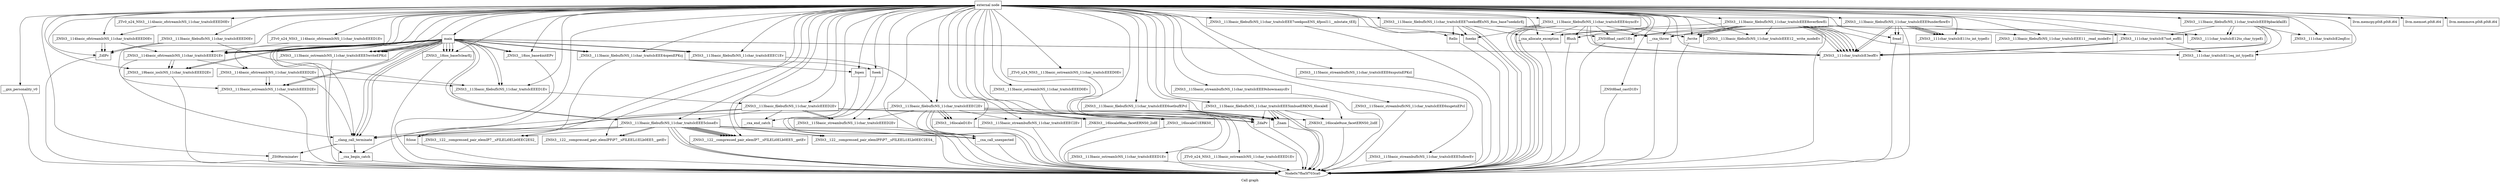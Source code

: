 digraph "Call graph" {
	label="Call graph";

	Node0x7fba5f703c70 [shape=record,label="{external node}"];
	Node0x7fba5f703c70 -> Node0x7fba5f703d00;
	Node0x7fba5f703c70 -> Node0x7fba5f704040;
	Node0x7fba5f703c70 -> Node0x7fba5f703f00;
	Node0x7fba5f703c70 -> Node0x7fba5f704260;
	Node0x7fba5f703c70 -> Node0x7fba5f704230;
	Node0x7fba5f703c70 -> Node0x7fba5f704290;
	Node0x7fba5f703c70 -> Node0x7fba5f704590;
	Node0x7fba5f703c70 -> Node0x7fba5f704380;
	Node0x7fba5f703c70 -> Node0x7fba5f7041d0;
	Node0x7fba5f703c70 -> Node0x7fba5f704490;
	Node0x7fba5f703c70 -> Node0x7fba5f704510;
	Node0x7fba5f703c70 -> Node0x7fba5f7048b0;
	Node0x7fba5f703c70 -> Node0x7fba5f704930;
	Node0x7fba5f703c70 -> Node0x7fba5f7049b0;
	Node0x7fba5f703c70 -> Node0x7fba5f704a30;
	Node0x7fba5f703c70 -> Node0x7fba5f704b90;
	Node0x7fba5f703c70 -> Node0x7fba5f704110;
	Node0x7fba5f703c70 -> Node0x7fba5f704170;
	Node0x7fba5f703c70 -> Node0x7fba5f7046b0;
	Node0x7fba5f703c70 -> Node0x7fba5f7040a0;
	Node0x7fba5f703c70 -> Node0x7fba5f704770;
	Node0x7fba5f703c70 -> Node0x7fba5f704850;
	Node0x7fba5f703c70 -> Node0x7fba5f704bf0;
	Node0x7fba5f703c70 -> Node0x7fba5f704f00;
	Node0x7fba5f703c70 -> Node0x7fba5f705050;
	Node0x7fba5f703c70 -> Node0x7fba5f7052e0;
	Node0x7fba5f703c70 -> Node0x7fba5f705380;
	Node0x7fba5f703c70 -> Node0x7fba5f705710;
	Node0x7fba5f703c70 -> Node0x7fba5f705500;
	Node0x7fba5f703c70 -> Node0x7fba5f705870;
	Node0x7fba5f703c70 -> Node0x7fba5f7058d0;
	Node0x7fba5f703c70 -> Node0x7fba5f705bd0;
	Node0x7fba5f703c70 -> Node0x7fba5f705d60;
	Node0x7fba5f703c70 -> Node0x7fba5f705dc0;
	Node0x7fba5f703c70 -> Node0x7fba5f7062e0;
	Node0x7fba5f703c70 -> Node0x7fba5f706340;
	Node0x7fba5f703c70 -> Node0x7fba5f704e80;
	Node0x7fba5f703c70 -> Node0x7fba5f704d20;
	Node0x7fba5f703c70 -> Node0x7fba5f704d80;
	Node0x7fba5f703c70 -> Node0x7fba5f704e20;
	Node0x7fba5f703c70 -> Node0x7fba5f704fb0;
	Node0x7fba5f703c70 -> Node0x7fba5f704f50;
	Node0x7fba5f703c70 -> Node0x7fba5f704ab0;
	Node0x7fba5f703c70 -> Node0x7fba5f705190;
	Node0x7fba5f703c70 -> Node0x7fba5f7050b0;
	Node0x7fba5f703c70 -> Node0x7fba5f705650;
	Node0x7fba5f703c70 -> Node0x7fba5f7056b0;
	Node0x7fba5f703c70 -> Node0x7fba5f7064c0;
	Node0x7fba5f703c70 -> Node0x7fba5f7053e0;
	Node0x7fba5f703c70 -> Node0x7fba5f705440;
	Node0x7fba5f703c70 -> Node0x7fba5f706560;
	Node0x7fba5f703c70 -> Node0x7fba5f7054a0;
	Node0x7fba5f703c70 -> Node0x7fba5f706600;
	Node0x7fba5f703c70 -> Node0x7fba5f703e00;
	Node0x7fba5f703c70 -> Node0x7fba5f705940;
	Node0x7fba5f703c70 -> Node0x7fba5f7059a0;
	Node0x7fba5f703c70 -> Node0x7fba5f705c30;
	Node0x7fba5f703c70 -> Node0x7fba5f7066a0;
	Node0x7fba5f703c70 -> Node0x7fba5f705cd0;
	Node0x7fba5f703c70 -> Node0x7fba5f705d30;
	Node0x7fba5f703c70 -> Node0x7fba5f706060;
	Node0x7fba5f703c70 -> Node0x7fba5f7057e0;
	Node0x7fba5f703c70 -> Node0x7fba5f7061b0;
	Node0x7fba5f703c70 -> Node0x7fba5f706150;
	Node0x7fba5f703c70 -> Node0x7fba5f7063a0;
	Node0x7fba5f703c70 -> Node0x7fba5f703ea0;
	Node0x7fba5f703c70 -> Node0x7fba5f703f80;
	Node0x7fba5f703c70 -> Node0x7fba5f703d80;
	Node0x7fba5f703c70 -> Node0x7fba5f706780;
	Node0x7fba5f703c70 -> Node0x7fba5f706940;
	Node0x7fba5f703c70 -> Node0x7fba5f706b00;
	Node0x7fba5f703c70 -> Node0x7fba5f706a20;
	Node0x7fba5f703c70 -> Node0x7fba5f7069c0;
	Node0x7fba5f703c70 -> Node0x7fba5f7067e0;
	Node0x7fba5f703c70 -> Node0x7fba5f706860;
	Node0x7fba5f703c70 -> Node0x7fba5f703fe0;
	Node0x7fba5f704260 [shape=record,label="{_ZNSt3__114basic_ofstreamIcNS_11char_traitsIcEEED1Ev}"];
	Node0x7fba5f704260 -> Node0x7fba5f704380;
	Node0x7fba5f704260 -> Node0x7fba5f7041d0;
	Node0x7fba5f704260 -> Node0x7fba5f7041d0;
	Node0x7fba5f704260 -> Node0x7fba5f704230;
	Node0x7fba5f704a30 [shape=record,label="{_ZNSt3__114basic_ofstreamIcNS_11char_traitsIcEEED0Ev}"];
	Node0x7fba5f704a30 -> Node0x7fba5f704260;
	Node0x7fba5f704a30 -> Node0x7fba5f704ab0;
	Node0x7fba5f704a30 -> Node0x7fba5f704ab0;
	Node0x7fba5f705650 [shape=record,label="{fseeko}"];
	Node0x7fba5f705650 -> Node0x7fba5f703ca0;
	Node0x7fba5f7056b0 [shape=record,label="{ftello}"];
	Node0x7fba5f7056b0 -> Node0x7fba5f703ca0;
	Node0x7fba5f7064c0 [shape=record,label="{llvm.memcpy.p0i8.p0i8.i64}"];
	Node0x7fba5f704490 [shape=record,label="{_ZTv0_n24_NSt3__114basic_ofstreamIcNS_11char_traitsIcEEED1Ev}"];
	Node0x7fba5f704490 -> Node0x7fba5f704260;
	Node0x7fba5f704b90 [shape=record,label="{_ZTv0_n24_NSt3__114basic_ofstreamIcNS_11char_traitsIcEEED0Ev}"];
	Node0x7fba5f704b90 -> Node0x7fba5f704a30;
	Node0x7fba5f704510 [shape=record,label="{_ZNSt3__113basic_ostreamIcNS_11char_traitsIcEEED1Ev}"];
	Node0x7fba5f704510 -> Node0x7fba5f703ca0;
	Node0x7fba5f7048b0 [shape=record,label="{_ZNSt3__113basic_ostreamIcNS_11char_traitsIcEEED0Ev}"];
	Node0x7fba5f7048b0 -> Node0x7fba5f703ca0;
	Node0x7fba5f705870 [shape=record,label="{_ZNSt3__115basic_streambufIcNS_11char_traitsIcEEE9showmanycEv}"];
	Node0x7fba5f705870 -> Node0x7fba5f703ca0;
	Node0x7fba5f704930 [shape=record,label="{_ZTv0_n24_NSt3__113basic_ostreamIcNS_11char_traitsIcEEED1Ev}"];
	Node0x7fba5f704930 -> Node0x7fba5f703ca0;
	Node0x7fba5f7049b0 [shape=record,label="{_ZTv0_n24_NSt3__113basic_ostreamIcNS_11char_traitsIcEEED0Ev}"];
	Node0x7fba5f7049b0 -> Node0x7fba5f703ca0;
	Node0x7fba5f704110 [shape=record,label="{_ZNSt3__113basic_filebufIcNS_11char_traitsIcEEED1Ev}"];
	Node0x7fba5f704110 -> Node0x7fba5f7046b0;
	Node0x7fba5f704f00 [shape=record,label="{_ZNSt3__113basic_filebufIcNS_11char_traitsIcEEED0Ev}"];
	Node0x7fba5f704f00 -> Node0x7fba5f704110;
	Node0x7fba5f704f00 -> Node0x7fba5f704ab0;
	Node0x7fba5f704f00 -> Node0x7fba5f704ab0;
	Node0x7fba5f705050 [shape=record,label="{_ZNSt3__113basic_filebufIcNS_11char_traitsIcEEE5imbueERKNS_6localeE}"];
	Node0x7fba5f705050 -> Node0x7fba5f703ca0;
	Node0x7fba5f705050 -> Node0x7fba5f7050b0;
	Node0x7fba5f705050 -> Node0x7fba5f703ca0;
	Node0x7fba5f705050 -> Node0x7fba5f704850;
	Node0x7fba5f705050 -> Node0x7fba5f705190;
	Node0x7fba5f705050 -> Node0x7fba5f705190;
	Node0x7fba5f7052e0 [shape=record,label="{_ZNSt3__113basic_filebufIcNS_11char_traitsIcEEE6setbufEPcl}"];
	Node0x7fba5f7052e0 -> Node0x7fba5f704850;
	Node0x7fba5f7052e0 -> Node0x7fba5f704850;
	Node0x7fba5f7052e0 -> Node0x7fba5f705190;
	Node0x7fba5f7052e0 -> Node0x7fba5f705190;
	Node0x7fba5f705380 [shape=record,label="{_ZNSt3__113basic_filebufIcNS_11char_traitsIcEEE7seekoffExNS_8ios_base7seekdirEj}"];
	Node0x7fba5f705380 -> Node0x7fba5f7053e0;
	Node0x7fba5f705380 -> Node0x7fba5f705440;
	Node0x7fba5f705380 -> Node0x7fba5f7054a0;
	Node0x7fba5f705380 -> Node0x7fba5f703ca0;
	Node0x7fba5f705380 -> Node0x7fba5f703ca0;
	Node0x7fba5f705380 -> Node0x7fba5f705650;
	Node0x7fba5f705380 -> Node0x7fba5f7056b0;
	Node0x7fba5f705710 [shape=record,label="{_ZNSt3__113basic_filebufIcNS_11char_traitsIcEEE7seekposENS_4fposI11__mbstate_tEEj}"];
	Node0x7fba5f705710 -> Node0x7fba5f703ca0;
	Node0x7fba5f705710 -> Node0x7fba5f705650;
	Node0x7fba5f705500 [shape=record,label="{_ZNSt3__113basic_filebufIcNS_11char_traitsIcEEE4syncEv}"];
	Node0x7fba5f705500 -> Node0x7fba5f7053e0;
	Node0x7fba5f705500 -> Node0x7fba5f705440;
	Node0x7fba5f705500 -> Node0x7fba5f7054a0;
	Node0x7fba5f705500 -> Node0x7fba5f703e00;
	Node0x7fba5f705500 -> Node0x7fba5f703ca0;
	Node0x7fba5f705500 -> Node0x7fba5f703e00;
	Node0x7fba5f705500 -> Node0x7fba5f703ca0;
	Node0x7fba5f705500 -> Node0x7fba5f705940;
	Node0x7fba5f705500 -> Node0x7fba5f7059a0;
	Node0x7fba5f705500 -> Node0x7fba5f703ca0;
	Node0x7fba5f705500 -> Node0x7fba5f703ca0;
	Node0x7fba5f705500 -> Node0x7fba5f705650;
	Node0x7fba5f703f00 [shape=record,label="{__gxx_personality_v0}"];
	Node0x7fba5f703f00 -> Node0x7fba5f703ca0;
	Node0x7fba5f7058d0 [shape=record,label="{_ZNSt3__115basic_streambufIcNS_11char_traitsIcEEE6xsgetnEPcl}"];
	Node0x7fba5f7058d0 -> Node0x7fba5f703ca0;
	Node0x7fba5f705bd0 [shape=record,label="{_ZNSt3__113basic_filebufIcNS_11char_traitsIcEEE9underflowEv}"];
	Node0x7fba5f705bd0 -> Node0x7fba5f703e00;
	Node0x7fba5f705bd0 -> Node0x7fba5f705c30;
	Node0x7fba5f705bd0 -> Node0x7fba5f703e00;
	Node0x7fba5f705bd0 -> Node0x7fba5f705cd0;
	Node0x7fba5f705bd0 -> Node0x7fba5f705d30;
	Node0x7fba5f705bd0 -> Node0x7fba5f705cd0;
	Node0x7fba5f705bd0 -> Node0x7fba5f7053e0;
	Node0x7fba5f705bd0 -> Node0x7fba5f705440;
	Node0x7fba5f705bd0 -> Node0x7fba5f7054a0;
	Node0x7fba5f705bd0 -> Node0x7fba5f703ca0;
	Node0x7fba5f705bd0 -> Node0x7fba5f705d30;
	Node0x7fba5f705bd0 -> Node0x7fba5f705d30;
	Node0x7fba5f705bd0 -> Node0x7fba5f705d30;
	Node0x7fba5f705d60 [shape=record,label="{_ZNSt3__115basic_streambufIcNS_11char_traitsIcEEE5uflowEv}"];
	Node0x7fba5f705d60 -> Node0x7fba5f703ca0;
	Node0x7fba5f705dc0 [shape=record,label="{_ZNSt3__113basic_filebufIcNS_11char_traitsIcEEE9pbackfailEi}"];
	Node0x7fba5f705dc0 -> Node0x7fba5f703e00;
	Node0x7fba5f705dc0 -> Node0x7fba5f706060;
	Node0x7fba5f705dc0 -> Node0x7fba5f7057e0;
	Node0x7fba5f705dc0 -> Node0x7fba5f706150;
	Node0x7fba5f705dc0 -> Node0x7fba5f7061b0;
	Node0x7fba5f705dc0 -> Node0x7fba5f706150;
	Node0x7fba5f705dc0 -> Node0x7fba5f703e00;
	Node0x7fba5f7062e0 [shape=record,label="{_ZNSt3__115basic_streambufIcNS_11char_traitsIcEEE6xsputnEPKcl}"];
	Node0x7fba5f7062e0 -> Node0x7fba5f703ca0;
	Node0x7fba5f706340 [shape=record,label="{_ZNSt3__113basic_filebufIcNS_11char_traitsIcEEE8overflowEi}"];
	Node0x7fba5f706340 -> Node0x7fba5f703e00;
	Node0x7fba5f706340 -> Node0x7fba5f7063a0;
	Node0x7fba5f706340 -> Node0x7fba5f703e00;
	Node0x7fba5f706340 -> Node0x7fba5f706060;
	Node0x7fba5f706340 -> Node0x7fba5f706150;
	Node0x7fba5f706340 -> Node0x7fba5f705940;
	Node0x7fba5f706340 -> Node0x7fba5f703e00;
	Node0x7fba5f706340 -> Node0x7fba5f7053e0;
	Node0x7fba5f706340 -> Node0x7fba5f705440;
	Node0x7fba5f706340 -> Node0x7fba5f7054a0;
	Node0x7fba5f706340 -> Node0x7fba5f703ca0;
	Node0x7fba5f706340 -> Node0x7fba5f703e00;
	Node0x7fba5f706340 -> Node0x7fba5f705940;
	Node0x7fba5f706340 -> Node0x7fba5f703e00;
	Node0x7fba5f706340 -> Node0x7fba5f705940;
	Node0x7fba5f706340 -> Node0x7fba5f703e00;
	Node0x7fba5f706340 -> Node0x7fba5f703e00;
	Node0x7fba5f706340 -> Node0x7fba5f7057e0;
	Node0x7fba5f703d00 [shape=record,label="{main}"];
	Node0x7fba5f703d00 -> Node0x7fba5f703d80;
	Node0x7fba5f703d00 -> Node0x7fba5f703e00;
	Node0x7fba5f703d00 -> Node0x7fba5f703ea0;
	Node0x7fba5f703d00 -> Node0x7fba5f703f80;
	Node0x7fba5f703d00 -> Node0x7fba5f703fe0;
	Node0x7fba5f703d00 -> Node0x7fba5f704110;
	Node0x7fba5f703d00 -> Node0x7fba5f704170;
	Node0x7fba5f703d00 -> Node0x7fba5f7041d0;
	Node0x7fba5f703d00 -> Node0x7fba5f704230;
	Node0x7fba5f703d00 -> Node0x7fba5f704040;
	Node0x7fba5f703d00 -> Node0x7fba5f7040a0;
	Node0x7fba5f703d00 -> Node0x7fba5f703fe0;
	Node0x7fba5f703d00 -> Node0x7fba5f703d80;
	Node0x7fba5f703d00 -> Node0x7fba5f703e00;
	Node0x7fba5f703d00 -> Node0x7fba5f703ea0;
	Node0x7fba5f703d00 -> Node0x7fba5f703f80;
	Node0x7fba5f703d00 -> Node0x7fba5f703fe0;
	Node0x7fba5f703d00 -> Node0x7fba5f704110;
	Node0x7fba5f703d00 -> Node0x7fba5f704170;
	Node0x7fba5f703d00 -> Node0x7fba5f7041d0;
	Node0x7fba5f703d00 -> Node0x7fba5f704230;
	Node0x7fba5f703d00 -> Node0x7fba5f704040;
	Node0x7fba5f703d00 -> Node0x7fba5f704040;
	Node0x7fba5f703d00 -> Node0x7fba5f704040;
	Node0x7fba5f703d00 -> Node0x7fba5f704040;
	Node0x7fba5f703d00 -> Node0x7fba5f7040a0;
	Node0x7fba5f703d00 -> Node0x7fba5f703fe0;
	Node0x7fba5f703d00 -> Node0x7fba5f704260;
	Node0x7fba5f703d00 -> Node0x7fba5f704260;
	Node0x7fba5f703d00 -> Node0x7fba5f704260;
	Node0x7fba5f703d00 -> Node0x7fba5f704260;
	Node0x7fba5f703d00 -> Node0x7fba5f704230;
	Node0x7fba5f703d80 [shape=record,label="{_ZNSt3__18ios_base4initEPv}"];
	Node0x7fba5f703d80 -> Node0x7fba5f703ca0;
	Node0x7fba5f703e00 [shape=record,label="{_ZNSt3__111char_traitsIcE3eofEv}"];
	Node0x7fba5f703ea0 [shape=record,label="{_ZNSt3__113basic_filebufIcNS_11char_traitsIcEEEC1Ev}"];
	Node0x7fba5f703ea0 -> Node0x7fba5f706780;
	Node0x7fba5f703f80 [shape=record,label="{_ZNSt3__113basic_filebufIcNS_11char_traitsIcEEE4openEPKcj}"];
	Node0x7fba5f703f80 -> Node0x7fba5f7067e0;
	Node0x7fba5f703f80 -> Node0x7fba5f706860;
	Node0x7fba5f703f80 -> Node0x7fba5f704e80;
	Node0x7fba5f703fe0 [shape=record,label="{_ZNSt3__18ios_base5clearEj}"];
	Node0x7fba5f703fe0 -> Node0x7fba5f703ca0;
	Node0x7fba5f704170 [shape=record,label="{_ZNSt3__113basic_ostreamIcNS_11char_traitsIcEEED2Ev}"];
	Node0x7fba5f704170 -> Node0x7fba5f703ca0;
	Node0x7fba5f7041d0 [shape=record,label="{_ZNSt3__19basic_iosIcNS_11char_traitsIcEEED2Ev}"];
	Node0x7fba5f7041d0 -> Node0x7fba5f703ca0;
	Node0x7fba5f704230 [shape=record,label="{__clang_call_terminate}"];
	Node0x7fba5f704230 -> Node0x7fba5f704290;
	Node0x7fba5f704230 -> Node0x7fba5f704590;
	Node0x7fba5f704040 [shape=record,label="{_ZNSt3__113basic_ostreamIcNS_11char_traitsIcEEE5writeEPKcl}"];
	Node0x7fba5f704040 -> Node0x7fba5f703ca0;
	Node0x7fba5f7040a0 [shape=record,label="{_ZNSt3__113basic_filebufIcNS_11char_traitsIcEEE5closeEv}"];
	Node0x7fba5f7040a0 -> Node0x7fba5f704d20;
	Node0x7fba5f7040a0 -> Node0x7fba5f704d80;
	Node0x7fba5f7040a0 -> Node0x7fba5f703ca0;
	Node0x7fba5f7040a0 -> Node0x7fba5f704e20;
	Node0x7fba5f7040a0 -> Node0x7fba5f704e20;
	Node0x7fba5f7040a0 -> Node0x7fba5f704f50;
	Node0x7fba5f7040a0 -> Node0x7fba5f703ca0;
	Node0x7fba5f7040a0 -> Node0x7fba5f704fb0;
	Node0x7fba5f7040a0 -> Node0x7fba5f704e20;
	Node0x7fba5f7040a0 -> Node0x7fba5f704e20;
	Node0x7fba5f7040a0 -> Node0x7fba5f704e80;
	Node0x7fba5f7040a0 -> Node0x7fba5f704e20;
	Node0x7fba5f7040a0 -> Node0x7fba5f704e20;
	Node0x7fba5f7040a0 -> Node0x7fba5f704f50;
	Node0x7fba5f7040a0 -> Node0x7fba5f703ca0;
	Node0x7fba5f7040a0 -> Node0x7fba5f704fb0;
	Node0x7fba5f7040a0 -> Node0x7fba5f704230;
	Node0x7fba5f704380 [shape=record,label="{_ZNSt3__114basic_ofstreamIcNS_11char_traitsIcEEED2Ev}"];
	Node0x7fba5f704380 -> Node0x7fba5f704110;
	Node0x7fba5f704380 -> Node0x7fba5f704170;
	Node0x7fba5f704380 -> Node0x7fba5f704170;
	Node0x7fba5f704380 -> Node0x7fba5f704230;
	Node0x7fba5f704290 [shape=record,label="{__cxa_begin_catch}"];
	Node0x7fba5f704290 -> Node0x7fba5f703ca0;
	Node0x7fba5f704590 [shape=record,label="{_ZSt9terminatev}"];
	Node0x7fba5f704590 -> Node0x7fba5f703ca0;
	Node0x7fba5f704ab0 [shape=record,label="{_ZdlPv}"];
	Node0x7fba5f704ab0 -> Node0x7fba5f703ca0;
	Node0x7fba5f7046b0 [shape=record,label="{_ZNSt3__113basic_filebufIcNS_11char_traitsIcEEED2Ev}"];
	Node0x7fba5f7046b0 -> Node0x7fba5f7040a0;
	Node0x7fba5f7046b0 -> Node0x7fba5f704290;
	Node0x7fba5f7046b0 -> Node0x7fba5f704770;
	Node0x7fba5f7046b0 -> Node0x7fba5f704850;
	Node0x7fba5f7046b0 -> Node0x7fba5f704bf0;
	Node0x7fba5f7046b0 -> Node0x7fba5f704850;
	Node0x7fba5f7046b0 -> Node0x7fba5f704bf0;
	Node0x7fba5f7046b0 -> Node0x7fba5f704230;
	Node0x7fba5f704770 [shape=record,label="{__cxa_end_catch}"];
	Node0x7fba5f704770 -> Node0x7fba5f703ca0;
	Node0x7fba5f704850 [shape=record,label="{_ZdaPv}"];
	Node0x7fba5f704850 -> Node0x7fba5f703ca0;
	Node0x7fba5f704bf0 [shape=record,label="{_ZNSt3__115basic_streambufIcNS_11char_traitsIcEEED2Ev}"];
	Node0x7fba5f704bf0 -> Node0x7fba5f703ca0;
	Node0x7fba5f704e80 [shape=record,label="{fclose}"];
	Node0x7fba5f704e80 -> Node0x7fba5f703ca0;
	Node0x7fba5f704d20 [shape=record,label="{_ZNSt3__122__compressed_pair_elemIP7__sFILELi0ELb0EEC2ES2_}"];
	Node0x7fba5f704d80 [shape=record,label="{_ZNSt3__122__compressed_pair_elemIPFiP7__sFILEELi1ELb0EEC2ES4_}"];
	Node0x7fba5f704e20 [shape=record,label="{_ZNSt3__122__compressed_pair_elemIP7__sFILELi0ELb0EE5__getEv}"];
	Node0x7fba5f704f50 [shape=record,label="{_ZNSt3__122__compressed_pair_elemIPFiP7__sFILEELi1ELb0EE5__getEv}"];
	Node0x7fba5f704fb0 [shape=record,label="{__cxa_call_unexpected}"];
	Node0x7fba5f704fb0 -> Node0x7fba5f703ca0;
	Node0x7fba5f7050b0 [shape=record,label="{_ZNKSt3__16locale9use_facetERNS0_2idE}"];
	Node0x7fba5f7050b0 -> Node0x7fba5f703ca0;
	Node0x7fba5f705190 [shape=record,label="{_Znam}"];
	Node0x7fba5f705190 -> Node0x7fba5f703ca0;
	Node0x7fba5f7053e0 [shape=record,label="{__cxa_allocate_exception}"];
	Node0x7fba5f7053e0 -> Node0x7fba5f703ca0;
	Node0x7fba5f705440 [shape=record,label="{_ZNSt8bad_castC1Ev}"];
	Node0x7fba5f705440 -> Node0x7fba5f703ca0;
	Node0x7fba5f706560 [shape=record,label="{_ZNSt8bad_castD1Ev}"];
	Node0x7fba5f706560 -> Node0x7fba5f703ca0;
	Node0x7fba5f7054a0 [shape=record,label="{__cxa_throw}"];
	Node0x7fba5f7054a0 -> Node0x7fba5f703ca0;
	Node0x7fba5f706600 [shape=record,label="{llvm.memset.p0i8.i64}"];
	Node0x7fba5f705940 [shape=record,label="{_fwrite}"];
	Node0x7fba5f705940 -> Node0x7fba5f703ca0;
	Node0x7fba5f7059a0 [shape=record,label="{fflush}"];
	Node0x7fba5f7059a0 -> Node0x7fba5f703ca0;
	Node0x7fba5f705c30 [shape=record,label="{_ZNSt3__113basic_filebufIcNS_11char_traitsIcEEE11__read_modeEv}"];
	Node0x7fba5f7066a0 [shape=record,label="{llvm.memmove.p0i8.p0i8.i64}"];
	Node0x7fba5f705cd0 [shape=record,label="{fread}"];
	Node0x7fba5f705cd0 -> Node0x7fba5f703ca0;
	Node0x7fba5f705d30 [shape=record,label="{_ZNSt3__111char_traitsIcE11to_int_typeEc}"];
	Node0x7fba5f706060 [shape=record,label="{_ZNSt3__111char_traitsIcE11eq_int_typeEii}"];
	Node0x7fba5f7057e0 [shape=record,label="{_ZNSt3__111char_traitsIcE7not_eofEi}"];
	Node0x7fba5f7057e0 -> Node0x7fba5f703e00;
	Node0x7fba5f7057e0 -> Node0x7fba5f706060;
	Node0x7fba5f7057e0 -> Node0x7fba5f703e00;
	Node0x7fba5f706150 [shape=record,label="{_ZNSt3__111char_traitsIcE12to_char_typeEi}"];
	Node0x7fba5f7061b0 [shape=record,label="{_ZNSt3__111char_traitsIcE2eqEcc}"];
	Node0x7fba5f7063a0 [shape=record,label="{_ZNSt3__113basic_filebufIcNS_11char_traitsIcEEE12__write_modeEv}"];
	Node0x7fba5f706780 [shape=record,label="{_ZNSt3__113basic_filebufIcNS_11char_traitsIcEEEC2Ev}"];
	Node0x7fba5f706780 -> Node0x7fba5f706940;
	Node0x7fba5f706780 -> Node0x7fba5f7069c0;
	Node0x7fba5f706780 -> Node0x7fba5f706a20;
	Node0x7fba5f706780 -> Node0x7fba5f704fb0;
	Node0x7fba5f706780 -> Node0x7fba5f706b00;
	Node0x7fba5f706780 -> Node0x7fba5f7069c0;
	Node0x7fba5f706780 -> Node0x7fba5f7050b0;
	Node0x7fba5f706780 -> Node0x7fba5f706b00;
	Node0x7fba5f706780 -> Node0x7fba5f703ca0;
	Node0x7fba5f706780 -> Node0x7fba5f706b00;
	Node0x7fba5f706780 -> Node0x7fba5f703ca0;
	Node0x7fba5f706780 -> Node0x7fba5f704bf0;
	Node0x7fba5f706780 -> Node0x7fba5f704230;
	Node0x7fba5f7067e0 [shape=record,label="{_fopen}"];
	Node0x7fba5f7067e0 -> Node0x7fba5f703ca0;
	Node0x7fba5f706860 [shape=record,label="{fseek}"];
	Node0x7fba5f706860 -> Node0x7fba5f703ca0;
	Node0x7fba5f706940 [shape=record,label="{_ZNSt3__115basic_streambufIcNS_11char_traitsIcEEEC2Ev}"];
	Node0x7fba5f706940 -> Node0x7fba5f703ca0;
	Node0x7fba5f7069c0 [shape=record,label="{_ZNSt3__16localeC1ERKS0_}"];
	Node0x7fba5f7069c0 -> Node0x7fba5f703ca0;
	Node0x7fba5f706a20 [shape=record,label="{_ZNKSt3__16locale9has_facetERNS0_2idE}"];
	Node0x7fba5f706a20 -> Node0x7fba5f703ca0;
	Node0x7fba5f706b00 [shape=record,label="{_ZNSt3__16localeD1Ev}"];
	Node0x7fba5f706b00 -> Node0x7fba5f703ca0;
}
